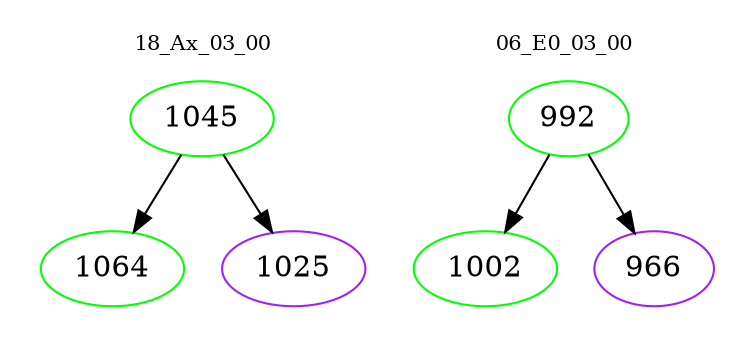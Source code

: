 digraph{
subgraph cluster_0 {
color = white
label = "18_Ax_03_00";
fontsize=10;
T0_1045 [label="1045", color="green"]
T0_1045 -> T0_1064 [color="black"]
T0_1064 [label="1064", color="green"]
T0_1045 -> T0_1025 [color="black"]
T0_1025 [label="1025", color="purple"]
}
subgraph cluster_1 {
color = white
label = "06_E0_03_00";
fontsize=10;
T1_992 [label="992", color="green"]
T1_992 -> T1_1002 [color="black"]
T1_1002 [label="1002", color="green"]
T1_992 -> T1_966 [color="black"]
T1_966 [label="966", color="purple"]
}
}

